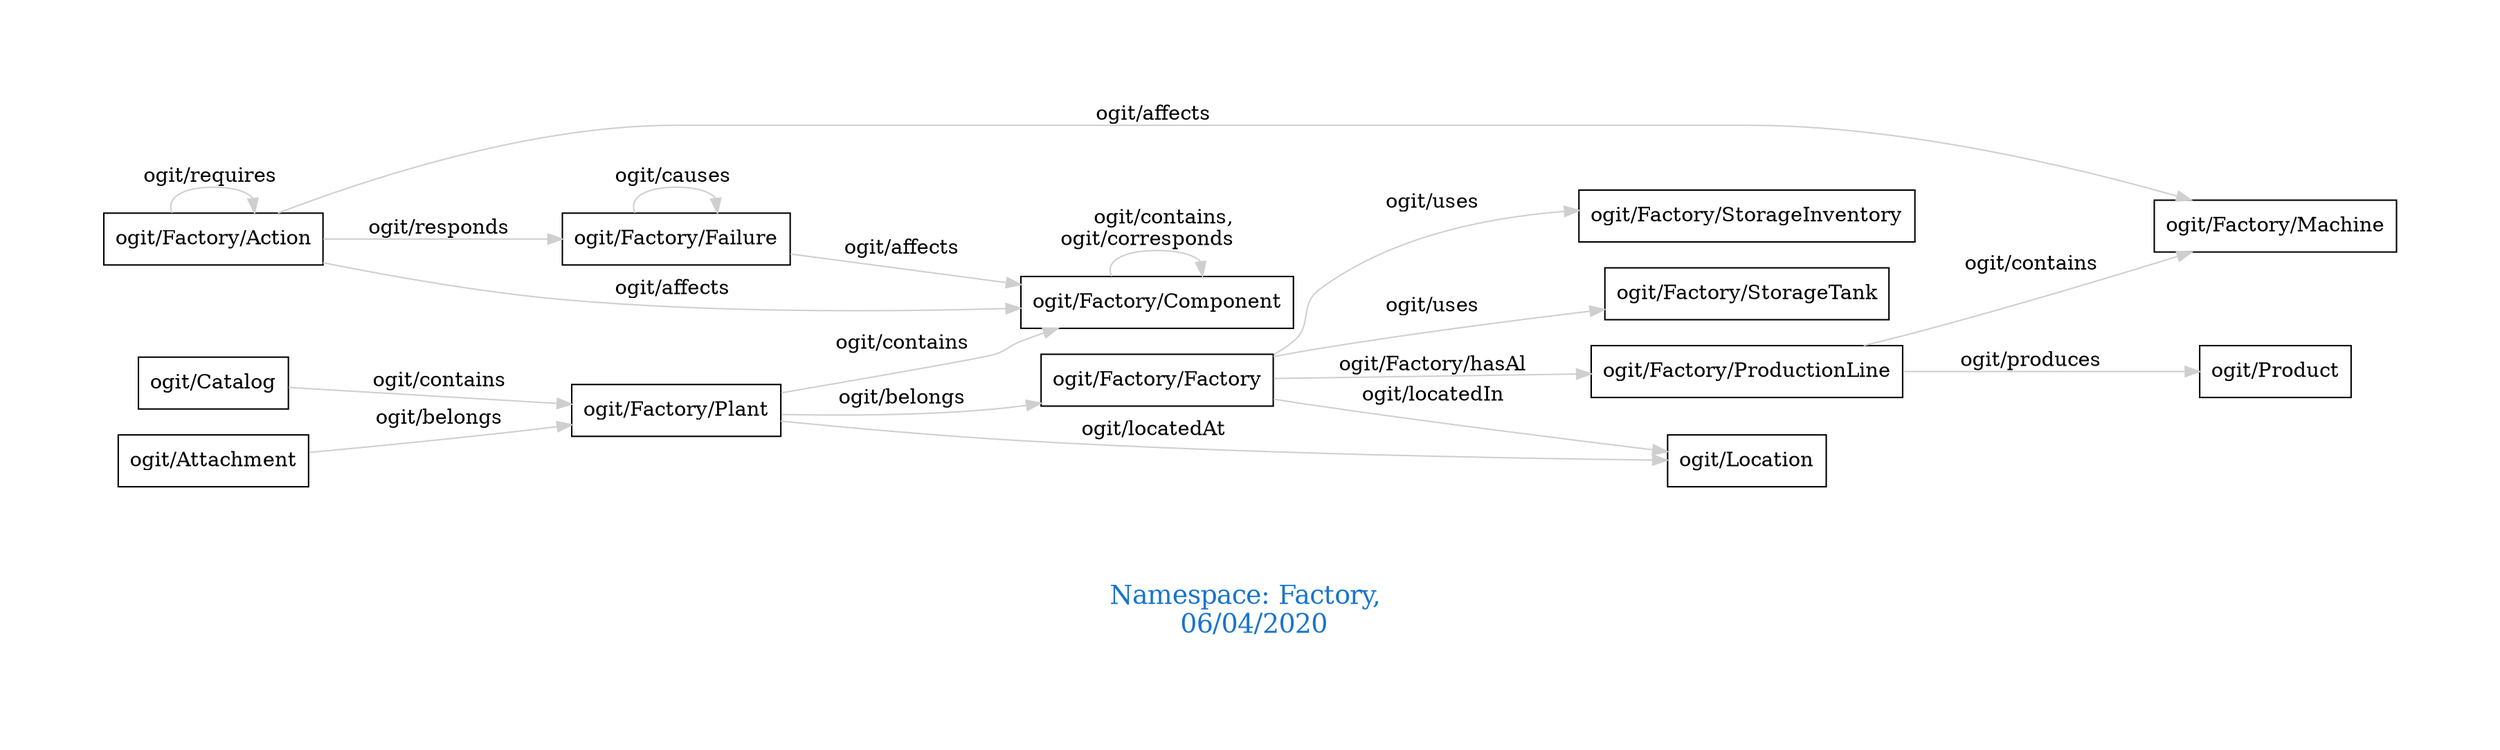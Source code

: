 digraph OGIT_ontology {
 graph [ rankdir= LR,pad=1 
fontsize = 18,
fontcolor= dodgerblue3,label = "\n\n\nNamespace: Factory, \n 06/04/2020"];
node[shape=polygon];
edge [  color="gray81"];

   "ogit/Factory/Plant" -> "ogit/Factory/Component" [label="   ogit/contains    "];
   "ogit/Factory/ProductionLine" -> "ogit/Factory/Machine" [label="   ogit/contains    "];
   "ogit/Catalog" -> "ogit/Factory/Plant" [label="   ogit/contains    "];
   "ogit/Factory/Factory" -> "ogit/Factory/ProductionLine" [label="   ogit/Factory/hasAl    "];
   "ogit/Factory/Plant" -> "ogit/Location" [label="   ogit/locatedAt    "];
   "ogit/Factory/Factory" -> "ogit/Location" [label="   ogit/locatedIn    "];
   "ogit/Factory/Action" -> "ogit/Factory/Component" [label="   ogit/affects    "];
   "ogit/Factory/Action" -> "ogit/Factory/Machine" [label="   ogit/affects    "];
   "ogit/Factory/Failure" -> "ogit/Factory/Component" [label="   ogit/affects    "];
   "ogit/Factory/Action" -> "ogit/Factory/Failure" [label="   ogit/responds    "];
   "ogit/Factory/ProductionLine" -> "ogit/Product" [label="   ogit/produces    "];
   "ogit/Factory/Plant" -> "ogit/Factory/Factory" [label="   ogit/belongs    "];
   "ogit/Attachment" -> "ogit/Factory/Plant" [label="   ogit/belongs    "];
   "ogit/Factory/Factory" -> "ogit/Factory/StorageInventory" [label="   ogit/uses    "];
   "ogit/Factory/Factory" -> "ogit/Factory/StorageTank" [label="   ogit/uses    "];
   "ogit/Factory/Action" -> "ogit/Factory/Action" [label="   ogit/requires    "];
   "ogit/Factory/Component" -> "ogit/Factory/Component" [label="   ogit/contains, \n ogit/corresponds    "];
   "ogit/Factory/Failure" -> "ogit/Factory/Failure" [label="   ogit/causes    "];
}
